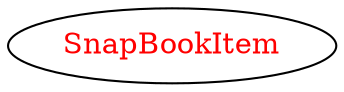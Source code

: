 digraph dependencyGraph {
 concentrate=true;
 ranksep="2.0";
 rankdir="LR"; 
 splines="ortho";
"SnapBookItem" [fontcolor="red"];
}